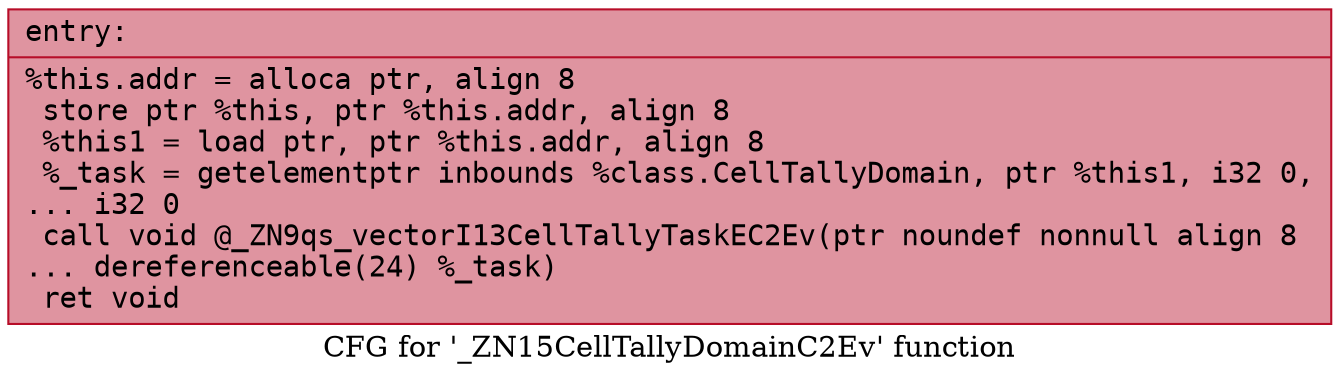 digraph "CFG for '_ZN15CellTallyDomainC2Ev' function" {
	label="CFG for '_ZN15CellTallyDomainC2Ev' function";

	Node0x556c3c86b9e0 [shape=record,color="#b70d28ff", style=filled, fillcolor="#b70d2870" fontname="Courier",label="{entry:\l|  %this.addr = alloca ptr, align 8\l  store ptr %this, ptr %this.addr, align 8\l  %this1 = load ptr, ptr %this.addr, align 8\l  %_task = getelementptr inbounds %class.CellTallyDomain, ptr %this1, i32 0,\l... i32 0\l  call void @_ZN9qs_vectorI13CellTallyTaskEC2Ev(ptr noundef nonnull align 8\l... dereferenceable(24) %_task)\l  ret void\l}"];
}
